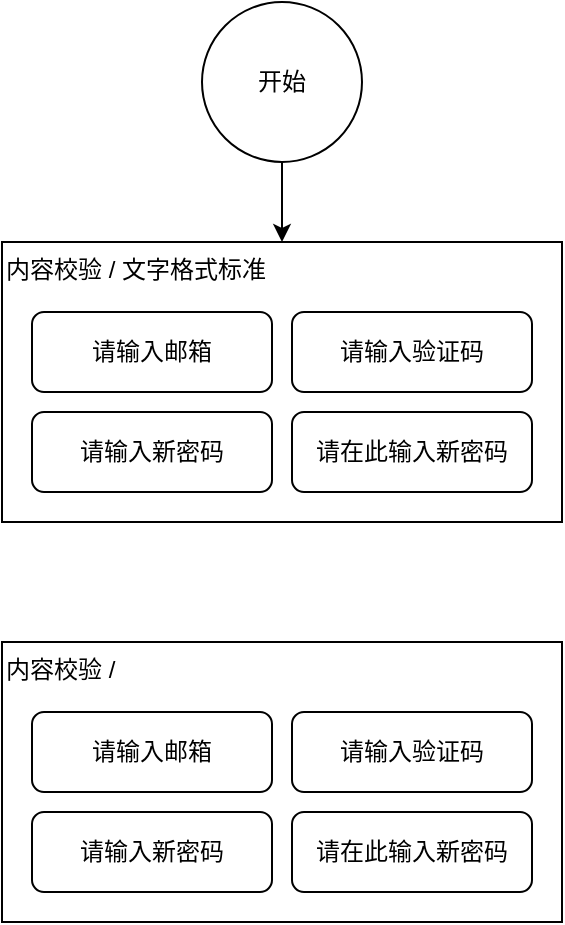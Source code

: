<mxfile version="21.6.5" type="github">
  <diagram name="第 1 页" id="ABFjYovpaCcEatOb6muG">
    <mxGraphModel dx="1140" dy="583" grid="1" gridSize="10" guides="1" tooltips="1" connect="1" arrows="1" fold="1" page="1" pageScale="1" pageWidth="827" pageHeight="1169" math="0" shadow="0">
      <root>
        <mxCell id="0" />
        <mxCell id="1" parent="0" />
        <mxCell id="9XtBeBoNdV7PvsVut8HQ-6" value="内容校验 / 文字格式标准" style="rounded=0;whiteSpace=wrap;html=1;verticalAlign=top;align=left;" vertex="1" parent="1">
          <mxGeometry x="140" y="200" width="280" height="140" as="geometry" />
        </mxCell>
        <mxCell id="9XtBeBoNdV7PvsVut8HQ-7" style="edgeStyle=orthogonalEdgeStyle;rounded=0;orthogonalLoop=1;jettySize=auto;html=1;exitX=0.5;exitY=1;exitDx=0;exitDy=0;entryX=0.5;entryY=0;entryDx=0;entryDy=0;" edge="1" parent="1" source="9XtBeBoNdV7PvsVut8HQ-1" target="9XtBeBoNdV7PvsVut8HQ-6">
          <mxGeometry relative="1" as="geometry" />
        </mxCell>
        <mxCell id="9XtBeBoNdV7PvsVut8HQ-1" value="开始" style="ellipse;whiteSpace=wrap;html=1;aspect=fixed;" vertex="1" parent="1">
          <mxGeometry x="240" y="80" width="80" height="80" as="geometry" />
        </mxCell>
        <mxCell id="9XtBeBoNdV7PvsVut8HQ-2" value="请输入邮箱" style="rounded=1;whiteSpace=wrap;html=1;" vertex="1" parent="1">
          <mxGeometry x="155" y="235" width="120" height="40" as="geometry" />
        </mxCell>
        <mxCell id="9XtBeBoNdV7PvsVut8HQ-3" value="请输入验证码" style="rounded=1;whiteSpace=wrap;html=1;" vertex="1" parent="1">
          <mxGeometry x="285" y="235" width="120" height="40" as="geometry" />
        </mxCell>
        <mxCell id="9XtBeBoNdV7PvsVut8HQ-4" value="请输入新密码" style="rounded=1;whiteSpace=wrap;html=1;" vertex="1" parent="1">
          <mxGeometry x="155" y="285" width="120" height="40" as="geometry" />
        </mxCell>
        <mxCell id="9XtBeBoNdV7PvsVut8HQ-5" value="请在此输入新密码" style="rounded=1;whiteSpace=wrap;html=1;" vertex="1" parent="1">
          <mxGeometry x="285" y="285" width="120" height="40" as="geometry" />
        </mxCell>
        <mxCell id="9XtBeBoNdV7PvsVut8HQ-8" value="内容校验 /&amp;nbsp;" style="rounded=0;whiteSpace=wrap;html=1;verticalAlign=top;align=left;" vertex="1" parent="1">
          <mxGeometry x="140" y="400" width="280" height="140" as="geometry" />
        </mxCell>
        <mxCell id="9XtBeBoNdV7PvsVut8HQ-9" value="请输入邮箱" style="rounded=1;whiteSpace=wrap;html=1;" vertex="1" parent="1">
          <mxGeometry x="155" y="435" width="120" height="40" as="geometry" />
        </mxCell>
        <mxCell id="9XtBeBoNdV7PvsVut8HQ-10" value="请输入验证码" style="rounded=1;whiteSpace=wrap;html=1;" vertex="1" parent="1">
          <mxGeometry x="285" y="435" width="120" height="40" as="geometry" />
        </mxCell>
        <mxCell id="9XtBeBoNdV7PvsVut8HQ-11" value="请输入新密码" style="rounded=1;whiteSpace=wrap;html=1;" vertex="1" parent="1">
          <mxGeometry x="155" y="485" width="120" height="40" as="geometry" />
        </mxCell>
        <mxCell id="9XtBeBoNdV7PvsVut8HQ-12" value="请在此输入新密码" style="rounded=1;whiteSpace=wrap;html=1;" vertex="1" parent="1">
          <mxGeometry x="285" y="485" width="120" height="40" as="geometry" />
        </mxCell>
      </root>
    </mxGraphModel>
  </diagram>
</mxfile>

